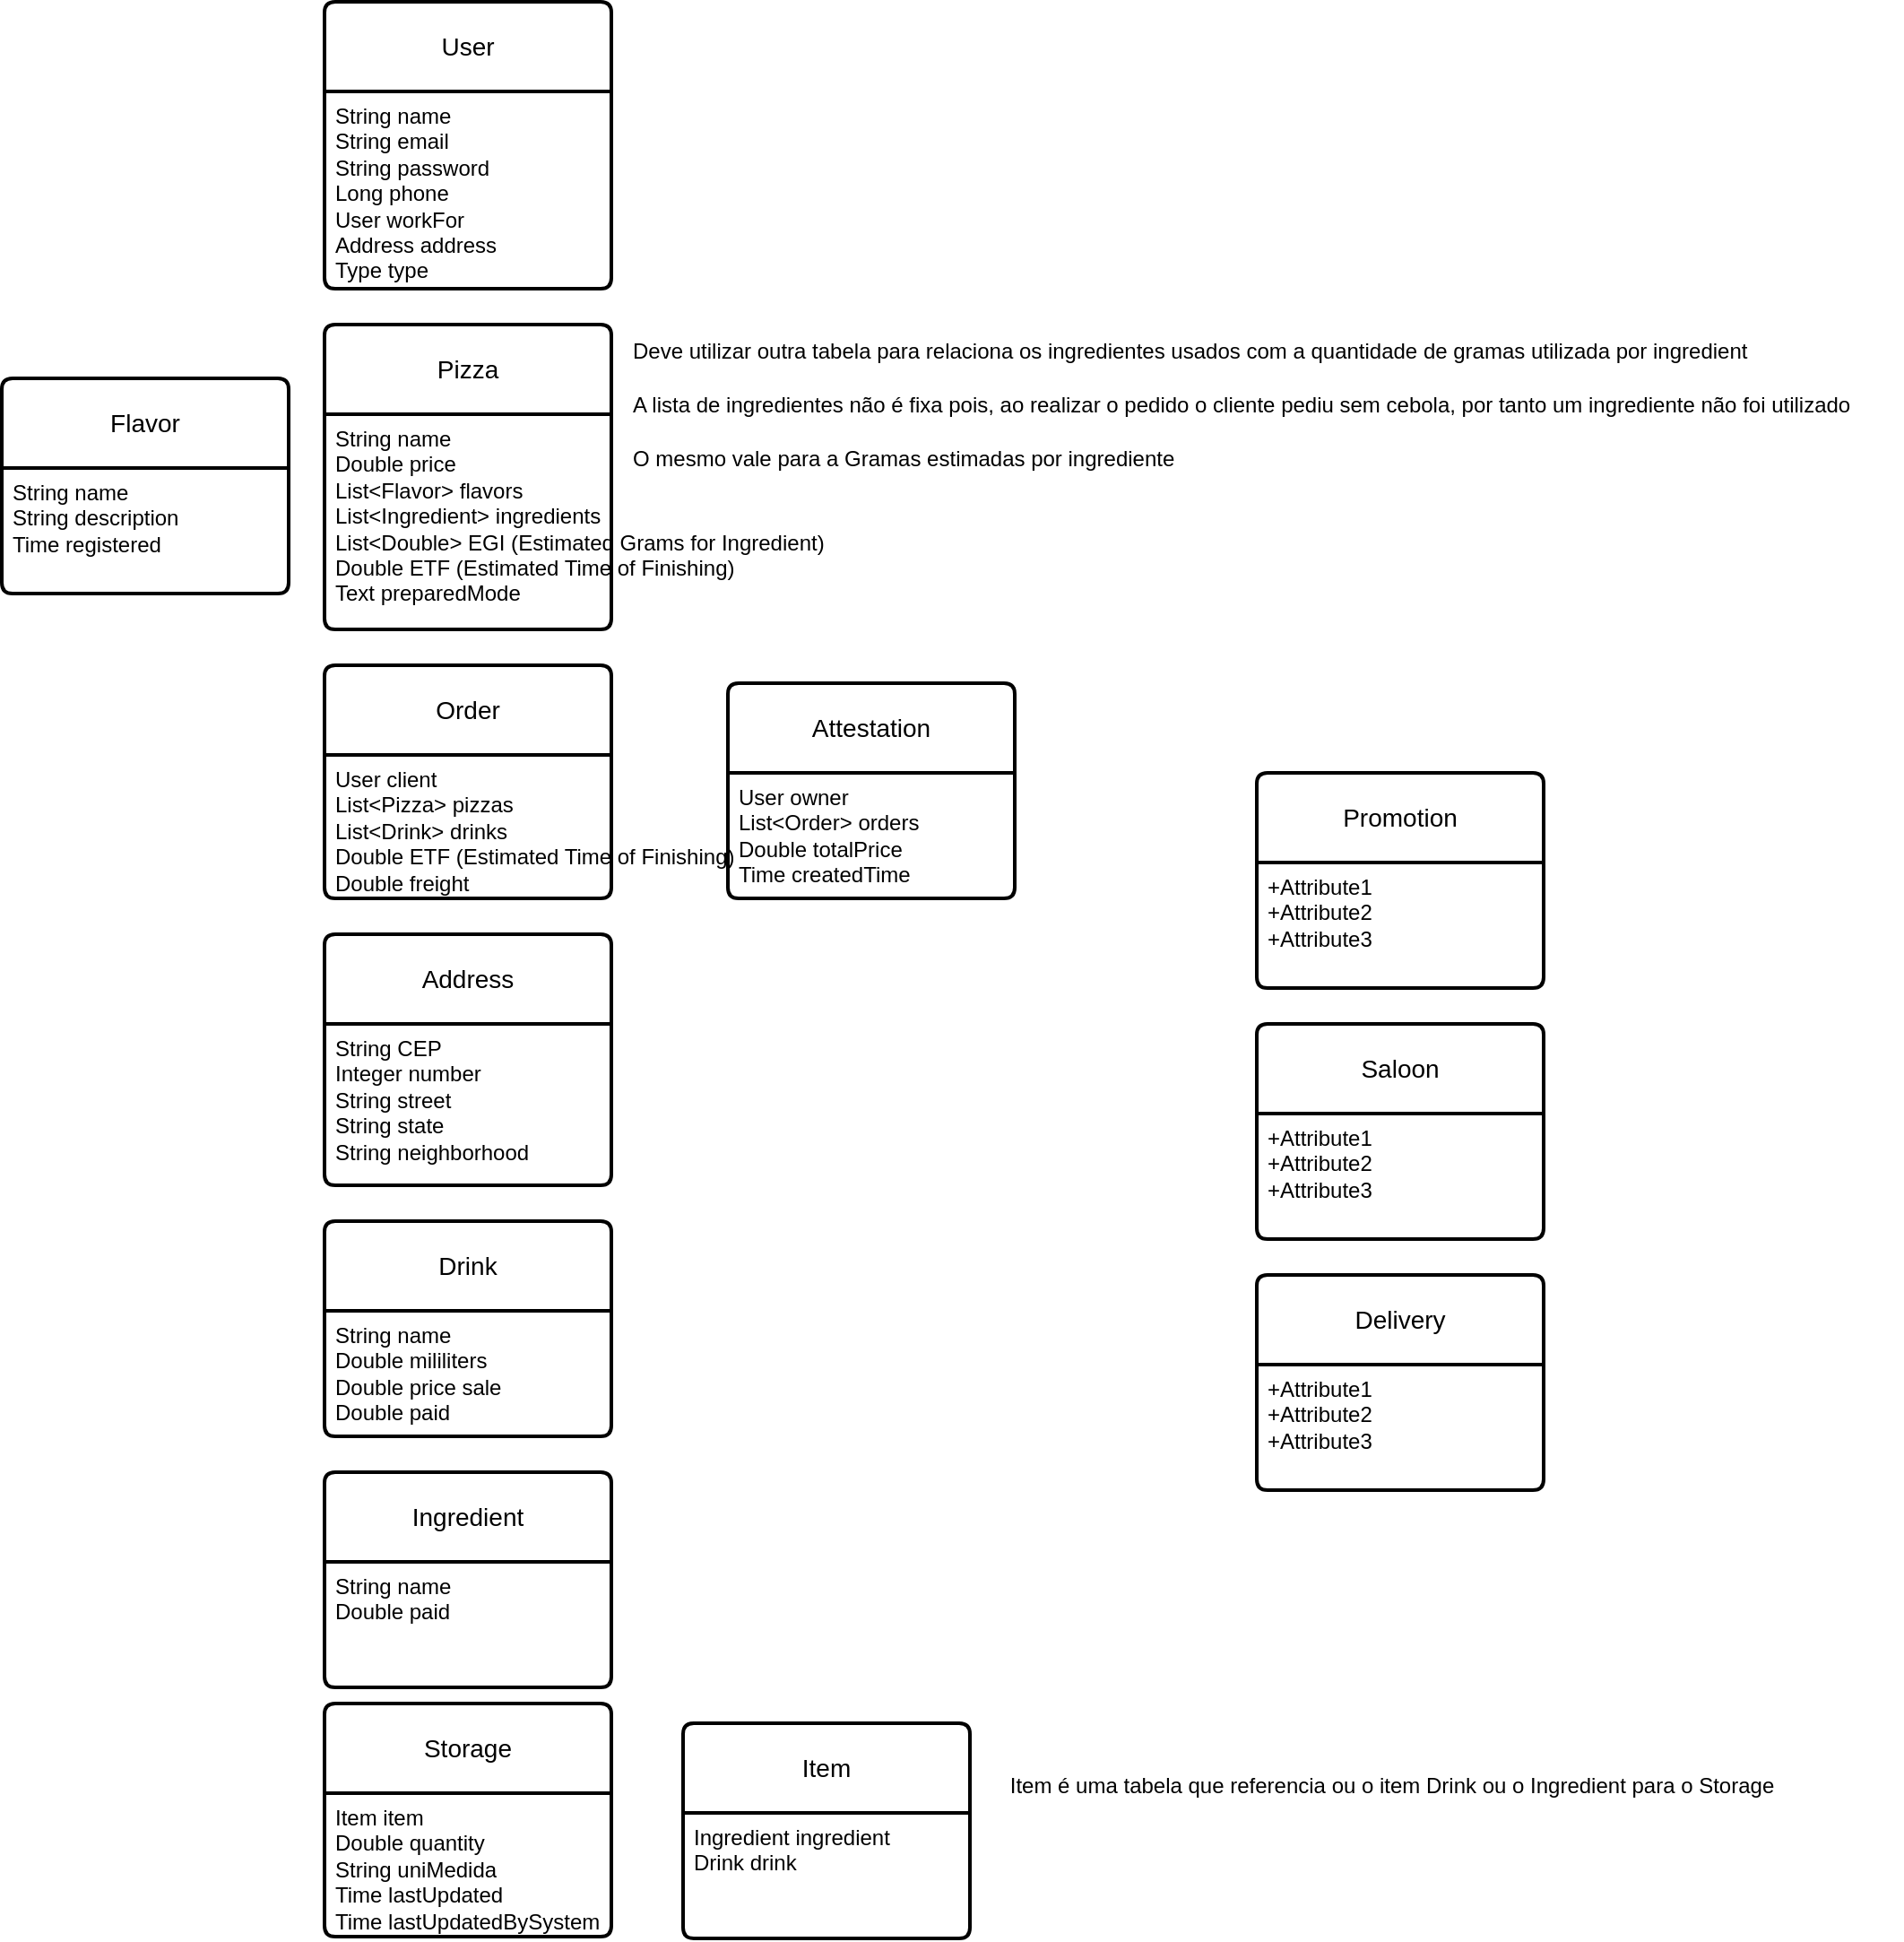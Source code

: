 <mxfile version="24.7.7" pages="2">
  <diagram name="Sketch_1-CD" id="2YBvvXClWsGukQMizWep">
    <mxGraphModel dx="1050" dy="605" grid="1" gridSize="10" guides="1" tooltips="1" connect="1" arrows="1" fold="1" page="1" pageScale="1" pageWidth="1200" pageHeight="1100" math="0" shadow="0">
      <root>
        <mxCell id="0" />
        <mxCell id="1" parent="0" />
        <mxCell id="kGxYXM4BxDVR542GWKJj-3" value="User" style="swimlane;childLayout=stackLayout;horizontal=1;startSize=50;horizontalStack=0;rounded=1;fontSize=14;fontStyle=0;strokeWidth=2;resizeParent=0;resizeLast=1;shadow=0;dashed=0;align=center;arcSize=4;whiteSpace=wrap;html=1;" parent="1" vertex="1">
          <mxGeometry x="245" y="11" width="160" height="160" as="geometry" />
        </mxCell>
        <mxCell id="kGxYXM4BxDVR542GWKJj-4" value="&lt;div&gt;String name&lt;/div&gt;&lt;div&gt;String email&lt;/div&gt;&lt;div&gt;String password&lt;/div&gt;&lt;div&gt;Long phone&lt;/div&gt;&lt;div&gt;User workFor&lt;/div&gt;&lt;div&gt;&lt;span style=&quot;background-color: initial;&quot;&gt;Address address&lt;/span&gt;&lt;/div&gt;&lt;div&gt;&lt;span style=&quot;background-color: initial;&quot;&gt;Type type&lt;/span&gt;&lt;br&gt;&lt;/div&gt;&lt;div&gt;&lt;br&gt;&lt;/div&gt;" style="align=left;strokeColor=none;fillColor=none;spacingLeft=4;fontSize=12;verticalAlign=top;resizable=0;rotatable=0;part=1;html=1;" parent="kGxYXM4BxDVR542GWKJj-3" vertex="1">
          <mxGeometry y="50" width="160" height="110" as="geometry" />
        </mxCell>
        <mxCell id="kGxYXM4BxDVR542GWKJj-6" value="Ord&lt;span style=&quot;background-color: initial;&quot;&gt;er&lt;/span&gt;" style="swimlane;childLayout=stackLayout;horizontal=1;startSize=50;horizontalStack=0;rounded=1;fontSize=14;fontStyle=0;strokeWidth=2;resizeParent=0;resizeLast=1;shadow=0;dashed=0;align=center;arcSize=4;whiteSpace=wrap;html=1;" parent="1" vertex="1">
          <mxGeometry x="245" y="381" width="160" height="130" as="geometry" />
        </mxCell>
        <mxCell id="kGxYXM4BxDVR542GWKJj-7" value="User client&lt;div&gt;List&amp;lt;Pizza&amp;gt; pizzas&lt;/div&gt;&lt;div&gt;List&amp;lt;Drink&amp;gt; drinks&lt;/div&gt;&lt;div&gt;Double ETF (Estimated Time of Finishing)&lt;br&gt;Double freight&lt;/div&gt;" style="align=left;strokeColor=none;fillColor=none;spacingLeft=4;fontSize=12;verticalAlign=top;resizable=0;rotatable=0;part=1;html=1;" parent="kGxYXM4BxDVR542GWKJj-6" vertex="1">
          <mxGeometry y="50" width="160" height="80" as="geometry" />
        </mxCell>
        <mxCell id="kGxYXM4BxDVR542GWKJj-8" value="Flavor" style="swimlane;childLayout=stackLayout;horizontal=1;startSize=50;horizontalStack=0;rounded=1;fontSize=14;fontStyle=0;strokeWidth=2;resizeParent=0;resizeLast=1;shadow=0;dashed=0;align=center;arcSize=4;whiteSpace=wrap;html=1;" parent="1" vertex="1">
          <mxGeometry x="65" y="221" width="160" height="120" as="geometry" />
        </mxCell>
        <mxCell id="kGxYXM4BxDVR542GWKJj-9" value="&lt;div&gt;String name&lt;/div&gt;&lt;div&gt;String description&lt;/div&gt;&lt;div&gt;Time registered&lt;br&gt;&lt;/div&gt;" style="align=left;strokeColor=none;fillColor=none;spacingLeft=4;fontSize=12;verticalAlign=top;resizable=0;rotatable=0;part=1;html=1;" parent="kGxYXM4BxDVR542GWKJj-8" vertex="1">
          <mxGeometry y="50" width="160" height="70" as="geometry" />
        </mxCell>
        <mxCell id="kGxYXM4BxDVR542GWKJj-10" value="Promotion" style="swimlane;childLayout=stackLayout;horizontal=1;startSize=50;horizontalStack=0;rounded=1;fontSize=14;fontStyle=0;strokeWidth=2;resizeParent=0;resizeLast=1;shadow=0;dashed=0;align=center;arcSize=4;whiteSpace=wrap;html=1;" parent="1" vertex="1">
          <mxGeometry x="765" y="441" width="160" height="120" as="geometry" />
        </mxCell>
        <mxCell id="kGxYXM4BxDVR542GWKJj-11" value="+Attribute1&#xa;+Attribute2&#xa;+Attribute3" style="align=left;strokeColor=none;fillColor=none;spacingLeft=4;fontSize=12;verticalAlign=top;resizable=0;rotatable=0;part=1;html=1;" parent="kGxYXM4BxDVR542GWKJj-10" vertex="1">
          <mxGeometry y="50" width="160" height="70" as="geometry" />
        </mxCell>
        <mxCell id="kGxYXM4BxDVR542GWKJj-14" value="Drink" style="swimlane;childLayout=stackLayout;horizontal=1;startSize=50;horizontalStack=0;rounded=1;fontSize=14;fontStyle=0;strokeWidth=2;resizeParent=0;resizeLast=1;shadow=0;dashed=0;align=center;arcSize=4;whiteSpace=wrap;html=1;" parent="1" vertex="1">
          <mxGeometry x="245" y="691" width="160" height="120" as="geometry" />
        </mxCell>
        <mxCell id="kGxYXM4BxDVR542GWKJj-15" value="String name&lt;div&gt;Double mililiters&lt;br&gt;&lt;div&gt;Double price sale&lt;br&gt;Double paid&lt;/div&gt;&lt;/div&gt;" style="align=left;strokeColor=none;fillColor=none;spacingLeft=4;fontSize=12;verticalAlign=top;resizable=0;rotatable=0;part=1;html=1;" parent="kGxYXM4BxDVR542GWKJj-14" vertex="1">
          <mxGeometry y="50" width="160" height="70" as="geometry" />
        </mxCell>
        <mxCell id="kGxYXM4BxDVR542GWKJj-16" value="Address" style="swimlane;childLayout=stackLayout;horizontal=1;startSize=50;horizontalStack=0;rounded=1;fontSize=14;fontStyle=0;strokeWidth=2;resizeParent=0;resizeLast=1;shadow=0;dashed=0;align=center;arcSize=4;whiteSpace=wrap;html=1;" parent="1" vertex="1">
          <mxGeometry x="245" y="531" width="160" height="140" as="geometry" />
        </mxCell>
        <mxCell id="kGxYXM4BxDVR542GWKJj-17" value="String CEP&lt;div&gt;Integer number&lt;/div&gt;&lt;div&gt;String street&lt;/div&gt;&lt;div&gt;String state&lt;/div&gt;&lt;div&gt;String neighborhood&lt;/div&gt;&lt;div&gt;&lt;br&gt;&lt;/div&gt;" style="align=left;strokeColor=none;fillColor=none;spacingLeft=4;fontSize=12;verticalAlign=top;resizable=0;rotatable=0;part=1;html=1;" parent="kGxYXM4BxDVR542GWKJj-16" vertex="1">
          <mxGeometry y="50" width="160" height="90" as="geometry" />
        </mxCell>
        <mxCell id="kGxYXM4BxDVR542GWKJj-18" value="Storage" style="swimlane;childLayout=stackLayout;horizontal=1;startSize=50;horizontalStack=0;rounded=1;fontSize=14;fontStyle=0;strokeWidth=2;resizeParent=0;resizeLast=1;shadow=0;dashed=0;align=center;arcSize=4;whiteSpace=wrap;html=1;" parent="1" vertex="1">
          <mxGeometry x="245" y="960" width="160" height="130" as="geometry" />
        </mxCell>
        <mxCell id="kGxYXM4BxDVR542GWKJj-19" value="&lt;div&gt;Item item&lt;/div&gt;&lt;div&gt;Double quantity&lt;/div&gt;&lt;div&gt;String uniMedida&lt;br&gt;&lt;/div&gt;&lt;div&gt;Time lastUpdated&lt;/div&gt;&lt;div&gt;Time lastUpdatedBySystem&lt;br&gt;&lt;/div&gt;" style="align=left;strokeColor=none;fillColor=none;spacingLeft=4;fontSize=12;verticalAlign=top;resizable=0;rotatable=0;part=1;html=1;" parent="kGxYXM4BxDVR542GWKJj-18" vertex="1">
          <mxGeometry y="50" width="160" height="80" as="geometry" />
        </mxCell>
        <mxCell id="kGxYXM4BxDVR542GWKJj-20" value="Ingredient" style="swimlane;childLayout=stackLayout;horizontal=1;startSize=50;horizontalStack=0;rounded=1;fontSize=14;fontStyle=0;strokeWidth=2;resizeParent=0;resizeLast=1;shadow=0;dashed=0;align=center;arcSize=4;whiteSpace=wrap;html=1;" parent="1" vertex="1">
          <mxGeometry x="245" y="831" width="160" height="120" as="geometry" />
        </mxCell>
        <mxCell id="kGxYXM4BxDVR542GWKJj-21" value="String name&lt;div&gt;Double paid&lt;br&gt;&lt;/div&gt;" style="align=left;strokeColor=none;fillColor=none;spacingLeft=4;fontSize=12;verticalAlign=top;resizable=0;rotatable=0;part=1;html=1;" parent="kGxYXM4BxDVR542GWKJj-20" vertex="1">
          <mxGeometry y="50" width="160" height="70" as="geometry" />
        </mxCell>
        <mxCell id="kGxYXM4BxDVR542GWKJj-22" value="Saloon" style="swimlane;childLayout=stackLayout;horizontal=1;startSize=50;horizontalStack=0;rounded=1;fontSize=14;fontStyle=0;strokeWidth=2;resizeParent=0;resizeLast=1;shadow=0;dashed=0;align=center;arcSize=4;whiteSpace=wrap;html=1;" parent="1" vertex="1">
          <mxGeometry x="765" y="581" width="160" height="120" as="geometry" />
        </mxCell>
        <mxCell id="kGxYXM4BxDVR542GWKJj-23" value="+Attribute1&#xa;+Attribute2&#xa;+Attribute3" style="align=left;strokeColor=none;fillColor=none;spacingLeft=4;fontSize=12;verticalAlign=top;resizable=0;rotatable=0;part=1;html=1;" parent="kGxYXM4BxDVR542GWKJj-22" vertex="1">
          <mxGeometry y="50" width="160" height="70" as="geometry" />
        </mxCell>
        <mxCell id="kGxYXM4BxDVR542GWKJj-24" value="Delivery" style="swimlane;childLayout=stackLayout;horizontal=1;startSize=50;horizontalStack=0;rounded=1;fontSize=14;fontStyle=0;strokeWidth=2;resizeParent=0;resizeLast=1;shadow=0;dashed=0;align=center;arcSize=4;whiteSpace=wrap;html=1;" parent="1" vertex="1">
          <mxGeometry x="765" y="721" width="160" height="120" as="geometry" />
        </mxCell>
        <mxCell id="kGxYXM4BxDVR542GWKJj-25" value="+Attribute1&#xa;+Attribute2&#xa;+Attribute3" style="align=left;strokeColor=none;fillColor=none;spacingLeft=4;fontSize=12;verticalAlign=top;resizable=0;rotatable=0;part=1;html=1;" parent="kGxYXM4BxDVR542GWKJj-24" vertex="1">
          <mxGeometry y="50" width="160" height="70" as="geometry" />
        </mxCell>
        <mxCell id="kGxYXM4BxDVR542GWKJj-51" value="" style="group" parent="1" vertex="1" connectable="0">
          <mxGeometry x="242" y="270" width="880" height="250" as="geometry" />
        </mxCell>
        <mxCell id="kGxYXM4BxDVR542GWKJj-1" value="Pizza" style="swimlane;childLayout=stackLayout;horizontal=1;startSize=50;horizontalStack=0;rounded=1;fontSize=14;fontStyle=0;strokeWidth=2;resizeParent=0;resizeLast=1;shadow=0;dashed=0;align=center;arcSize=4;whiteSpace=wrap;html=1;" parent="kGxYXM4BxDVR542GWKJj-51" vertex="1">
          <mxGeometry x="3" y="-79" width="160" height="170" as="geometry" />
        </mxCell>
        <mxCell id="kGxYXM4BxDVR542GWKJj-2" value="&lt;div&gt;String name&lt;/div&gt;&lt;div&gt;Double price&lt;/div&gt;&lt;div&gt;List&amp;lt;Flavor&amp;gt; flavors&lt;br&gt;&lt;/div&gt;List&amp;lt;Ingredient&amp;gt; ingredients&lt;div&gt;List&amp;lt;Double&amp;gt; EGI (&lt;span style=&quot;background-color: initial;&quot;&gt;Estimated&lt;/span&gt;&lt;span style=&quot;background-color: initial;&quot;&gt;&amp;nbsp;&lt;/span&gt;&lt;span style=&quot;background-color: initial;&quot;&gt;G&lt;/span&gt;&lt;span style=&quot;background-color: initial;&quot;&gt;rams for Ingredient&lt;/span&gt;&lt;span style=&quot;background-color: initial;&quot;&gt;)&lt;/span&gt;&lt;/div&gt;&lt;div&gt;Double&amp;nbsp;ETF (Estimated Time of Finishing)&lt;br&gt;&lt;/div&gt;&lt;div&gt;Text preparedMode&lt;/div&gt;" style="align=left;strokeColor=none;fillColor=none;spacingLeft=4;fontSize=12;verticalAlign=top;resizable=0;rotatable=0;part=1;html=1;" parent="kGxYXM4BxDVR542GWKJj-1" vertex="1">
          <mxGeometry y="50" width="160" height="120" as="geometry" />
        </mxCell>
        <mxCell id="kGxYXM4BxDVR542GWKJj-37" value="Deve utilizar outra tabela para relaciona os ingredientes usados com a quantidade de gramas utilizada por ingredient" style="text;html=1;align=left;verticalAlign=middle;resizable=0;points=[];autosize=1;strokeColor=none;fillColor=none;fontFamily=Helvetica;fontSize=12;fontColor=default;" parent="kGxYXM4BxDVR542GWKJj-51" vertex="1">
          <mxGeometry x="173" y="-79" width="650" height="30" as="geometry" />
        </mxCell>
        <mxCell id="kGxYXM4BxDVR542GWKJj-38" value="A lista de ingredientes não é fixa pois, ao realizar o pedido o cliente pediu sem cebola, por tanto um ingrediente não foi utilizado&lt;span style=&quot;background-color: initial;&quot;&gt;&amp;nbsp;&lt;/span&gt;" style="text;html=1;align=left;verticalAlign=middle;resizable=0;points=[];autosize=1;strokeColor=none;fillColor=none;fontFamily=Helvetica;fontSize=12;fontColor=default;" parent="kGxYXM4BxDVR542GWKJj-51" vertex="1">
          <mxGeometry x="173" y="-49" width="710" height="30" as="geometry" />
        </mxCell>
        <mxCell id="kGxYXM4BxDVR542GWKJj-39" value="O mesmo vale para a Gramas estimadas por ingrediente" style="text;html=1;align=left;verticalAlign=middle;resizable=0;points=[];autosize=1;strokeColor=none;fillColor=none;fontFamily=Helvetica;fontSize=12;fontColor=default;" parent="kGxYXM4BxDVR542GWKJj-51" vertex="1">
          <mxGeometry x="173" y="-19" width="330" height="30" as="geometry" />
        </mxCell>
        <mxCell id="kGxYXM4BxDVR542GWKJj-12" value="Attestation" style="swimlane;childLayout=stackLayout;horizontal=1;startSize=50;horizontalStack=0;rounded=1;fontSize=14;fontStyle=0;strokeWidth=2;resizeParent=0;resizeLast=1;shadow=0;dashed=0;align=center;arcSize=4;whiteSpace=wrap;html=1;" parent="kGxYXM4BxDVR542GWKJj-51" vertex="1">
          <mxGeometry x="228" y="121" width="160" height="120" as="geometry" />
        </mxCell>
        <mxCell id="kGxYXM4BxDVR542GWKJj-13" value="&lt;div&gt;User owner&lt;br&gt;&lt;/div&gt;&lt;div&gt;List&amp;lt;Order&amp;gt; orders&lt;/div&gt;&lt;div&gt;Double totalPrice&lt;br&gt;&lt;/div&gt;&lt;div&gt;Time createdTime&lt;/div&gt;&lt;div&gt;&lt;br&gt;&lt;/div&gt;" style="align=left;strokeColor=none;fillColor=none;spacingLeft=4;fontSize=12;verticalAlign=top;resizable=0;rotatable=0;part=1;html=1;" parent="kGxYXM4BxDVR542GWKJj-12" vertex="1">
          <mxGeometry y="50" width="160" height="70" as="geometry" />
        </mxCell>
        <mxCell id="4Kv2eNEUe0WcAuL5Imid-1" value="Item" style="swimlane;childLayout=stackLayout;horizontal=1;startSize=50;horizontalStack=0;rounded=1;fontSize=14;fontStyle=0;strokeWidth=2;resizeParent=0;resizeLast=1;shadow=0;dashed=0;align=center;arcSize=4;whiteSpace=wrap;html=1;" parent="1" vertex="1">
          <mxGeometry x="445" y="971" width="160" height="120" as="geometry" />
        </mxCell>
        <mxCell id="4Kv2eNEUe0WcAuL5Imid-2" value="&lt;div&gt;Ingredient ingredient&lt;/div&gt;&lt;div&gt;Drink drink&lt;br&gt;&lt;/div&gt;" style="align=left;strokeColor=none;fillColor=none;spacingLeft=4;fontSize=12;verticalAlign=top;resizable=0;rotatable=0;part=1;html=1;" parent="4Kv2eNEUe0WcAuL5Imid-1" vertex="1">
          <mxGeometry y="50" width="160" height="70" as="geometry" />
        </mxCell>
        <mxCell id="4Kv2eNEUe0WcAuL5Imid-3" value="Item é uma tabela que referencia ou o item Drink ou o Ingredient para o Storage" style="text;html=1;align=center;verticalAlign=middle;resizable=0;points=[];autosize=1;strokeColor=none;fillColor=none;" parent="1" vertex="1">
          <mxGeometry x="625" y="991" width="430" height="30" as="geometry" />
        </mxCell>
      </root>
    </mxGraphModel>
  </diagram>
  <diagram id="BiNUtD6atP9isfA5YDoz" name="Sketch_1-DER">
    <mxGraphModel dx="1050" dy="605" grid="1" gridSize="10" guides="1" tooltips="1" connect="1" arrows="1" fold="1" page="1" pageScale="1" pageWidth="2000" pageHeight="1300" math="0" shadow="0">
      <root>
        <mxCell id="0" />
        <mxCell id="1" parent="0" />
        <mxCell id="o4WI6BFDpiJ8LF5q-V8S-26" value="...&lt;span style=&quot;background-color: initial;&quot;&gt;n&lt;/span&gt;" style="text;html=1;align=center;verticalAlign=middle;resizable=0;points=[];autosize=1;strokeColor=none;fillColor=none;" parent="1" vertex="1">
          <mxGeometry x="1170" y="619.5" width="40" height="30" as="geometry" />
        </mxCell>
        <mxCell id="o4WI6BFDpiJ8LF5q-V8S-29" value="...&lt;span style=&quot;background-color: initial;&quot;&gt;n&lt;/span&gt;" style="text;html=1;align=center;verticalAlign=middle;resizable=0;points=[];autosize=1;strokeColor=none;fillColor=none;" parent="1" vertex="1">
          <mxGeometry x="330" y="618.5" width="40" height="30" as="geometry" />
        </mxCell>
        <mxCell id="o4WI6BFDpiJ8LF5q-V8S-25" value="...&lt;span style=&quot;background-color: initial;&quot;&gt;n&lt;/span&gt;" style="text;html=1;align=center;verticalAlign=middle;resizable=0;points=[];autosize=1;strokeColor=none;fillColor=none;" parent="1" vertex="1">
          <mxGeometry x="833" y="620" width="40" height="30" as="geometry" />
        </mxCell>
        <mxCell id="u6_MQwm3fSuGlrRhQsdz-5" style="edgeStyle=orthogonalEdgeStyle;rounded=0;orthogonalLoop=1;jettySize=auto;html=1;entryX=0.5;entryY=1;entryDx=0;entryDy=0;endArrow=none;endFill=0;" parent="1" source="V39YBekS_R_CziJfNA-X-1" target="u6_MQwm3fSuGlrRhQsdz-4" edge="1">
          <mxGeometry relative="1" as="geometry" />
        </mxCell>
        <mxCell id="V39YBekS_R_CziJfNA-X-1" value="User" style="swimlane;childLayout=stackLayout;horizontal=1;startSize=30;horizontalStack=0;rounded=1;fontSize=14;fontStyle=0;strokeWidth=2;resizeParent=0;resizeLast=1;shadow=0;dashed=0;align=center;arcSize=4;whiteSpace=wrap;html=1;" parent="1" vertex="1">
          <mxGeometry x="1249" y="289" width="210" height="160" as="geometry" />
        </mxCell>
        <mxCell id="V39YBekS_R_CziJfNA-X-2" value="&lt;div&gt;id: INT NOT NULL [PK]&lt;/div&gt;&lt;div&gt;&lt;span style=&quot;background-color: initial;&quot;&gt;type: VARCHAR(11) NOT NULL [CK]&lt;/span&gt;&lt;/div&gt;&lt;div&gt;&lt;span style=&quot;background-color: initial;&quot;&gt;name:&amp;nbsp;&lt;/span&gt;VARCHAR(50) NOT NULL&amp;nbsp;&lt;/div&gt;&lt;div&gt;email:&amp;nbsp;&lt;span style=&quot;background-color: initial;&quot;&gt;VARCHAR(50)&lt;/span&gt;&lt;/div&gt;&lt;div&gt;password:&amp;nbsp;&lt;span style=&quot;background-color: initial;&quot;&gt;VARCHAR(20)&lt;/span&gt;&lt;/div&gt;&lt;div&gt;phone: CHAR(14)&lt;/div&gt;&lt;div&gt;&lt;span style=&quot;background-color: initial;&quot;&gt;address: INT NOT NULL [FK]&lt;/span&gt;&lt;/div&gt;&lt;div&gt;fk_interprise: INT [FK]&amp;nbsp; &lt;br&gt;&lt;/div&gt;&lt;div&gt;&lt;br&gt;&lt;/div&gt;&lt;div&gt;&lt;span style=&quot;background-color: initial;&quot;&gt;&lt;br&gt;&lt;/span&gt;&lt;/div&gt;&lt;div&gt;&lt;br&gt;&lt;/div&gt;&lt;div&gt;&lt;br&gt;&lt;/div&gt;" style="align=left;strokeColor=none;fillColor=none;spacingLeft=4;fontSize=12;verticalAlign=top;resizable=0;rotatable=0;part=1;html=1;" parent="V39YBekS_R_CziJfNA-X-1" vertex="1">
          <mxGeometry y="30" width="210" height="130" as="geometry" />
        </mxCell>
        <mxCell id="V39YBekS_R_CziJfNA-X-7" style="edgeStyle=orthogonalEdgeStyle;rounded=0;orthogonalLoop=1;jettySize=auto;html=1;entryX=1;entryY=0.25;entryDx=0;entryDy=0;endArrow=none;endFill=0;endSize=12;exitX=0.999;exitY=0.596;exitDx=0;exitDy=0;exitPerimeter=0;" parent="V39YBekS_R_CziJfNA-X-1" source="V39YBekS_R_CziJfNA-X-2" target="V39YBekS_R_CziJfNA-X-2" edge="1">
          <mxGeometry relative="1" as="geometry">
            <mxPoint x="221" y="120" as="sourcePoint" />
            <Array as="points">
              <mxPoint x="236" y="119" />
              <mxPoint x="236" y="63" />
              <mxPoint x="210" y="63" />
            </Array>
          </mxGeometry>
        </mxCell>
        <mxCell id="V39YBekS_R_CziJfNA-X-3" value="Flavor" style="swimlane;childLayout=stackLayout;horizontal=1;startSize=30;horizontalStack=0;rounded=1;fontSize=14;fontStyle=0;strokeWidth=2;resizeParent=0;resizeLast=1;shadow=0;dashed=0;align=center;arcSize=4;whiteSpace=wrap;html=1;" parent="1" vertex="1">
          <mxGeometry x="146" y="569" width="190" height="120" as="geometry" />
        </mxCell>
        <mxCell id="V39YBekS_R_CziJfNA-X-4" value="&lt;div&gt;fk_Pizza_FA: INT NOT NULL [FK]&lt;br&gt;&lt;/div&gt;&lt;div&gt;name: VARCHAR(42)&lt;/div&gt;&lt;div&gt;&lt;span style=&quot;background-color: initial;&quot;&gt;description: TEXT&lt;/span&gt;&amp;nbsp;&lt;/div&gt;&lt;div&gt;registered: TIMESTAMP&amp;nbsp;&lt;/div&gt;" style="align=left;strokeColor=none;fillColor=none;spacingLeft=4;fontSize=12;verticalAlign=top;resizable=0;rotatable=0;part=1;html=1;" parent="V39YBekS_R_CziJfNA-X-3" vertex="1">
          <mxGeometry y="30" width="190" height="90" as="geometry" />
        </mxCell>
        <mxCell id="V39YBekS_R_CziJfNA-X-5" value="Pizza" style="swimlane;childLayout=stackLayout;horizontal=1;startSize=30;horizontalStack=0;rounded=1;fontSize=14;fontStyle=0;strokeWidth=2;resizeParent=0;resizeLast=1;shadow=0;dashed=0;align=center;arcSize=4;whiteSpace=wrap;html=1;" parent="1" vertex="1">
          <mxGeometry x="680" y="569" width="160" height="120" as="geometry" />
        </mxCell>
        <mxCell id="V39YBekS_R_CziJfNA-X-6" value="&lt;div&gt;String name&lt;/div&gt;&lt;div&gt;Double price&lt;span style=&quot;background-color: initial;&quot;&gt;&amp;nbsp;&lt;/span&gt;&lt;/div&gt;&lt;div&gt;Double&amp;nbsp;ETF&lt;/div&gt;&lt;div&gt;Text preparedMode&lt;/div&gt;" style="align=left;strokeColor=none;fillColor=none;spacingLeft=4;fontSize=12;verticalAlign=top;resizable=0;rotatable=0;part=1;html=1;" parent="V39YBekS_R_CziJfNA-X-5" vertex="1">
          <mxGeometry y="30" width="160" height="90" as="geometry" />
        </mxCell>
        <mxCell id="o4WI6BFDpiJ8LF5q-V8S-11" style="edgeStyle=orthogonalEdgeStyle;rounded=0;orthogonalLoop=1;jettySize=auto;html=1;endArrow=none;endFill=0;entryX=0.25;entryY=1;entryDx=0;entryDy=0;" parent="1" source="wnefRXPpOFTvcnDB7P9g-1" target="V39YBekS_R_CziJfNA-X-2" edge="1">
          <mxGeometry relative="1" as="geometry">
            <Array as="points">
              <mxPoint x="1301" y="500" />
              <mxPoint x="1302" y="500" />
            </Array>
            <mxPoint x="1310" y="470" as="targetPoint" />
          </mxGeometry>
        </mxCell>
        <mxCell id="wnefRXPpOFTvcnDB7P9g-1" value="Ord&lt;span style=&quot;background-color: initial;&quot;&gt;er&lt;/span&gt;" style="swimlane;childLayout=stackLayout;horizontal=1;startSize=30;horizontalStack=0;rounded=1;fontSize=14;fontStyle=0;strokeWidth=2;resizeParent=0;resizeLast=1;shadow=0;dashed=0;align=center;arcSize=4;whiteSpace=wrap;html=1;" parent="1" vertex="1">
          <mxGeometry x="1206" y="564.5" width="190" height="130" as="geometry" />
        </mxCell>
        <mxCell id="wnefRXPpOFTvcnDB7P9g-2" value="&lt;div&gt;id: INT NOT NULL [PK]&lt;/div&gt;fk_client: INT NOT NULL [FK],&lt;br&gt;&lt;div&gt;&lt;span style=&quot;background-color: initial;&quot;&gt;responsible:&amp;nbsp;&lt;/span&gt;INT NOT NULL [FK]&lt;/div&gt;&lt;div&gt;&lt;span style=&quot;background-color: initial;&quot;&gt;freight:&amp;nbsp;&lt;/span&gt;DOUBLE &lt;br&gt;&lt;/div&gt;&lt;div&gt;Double ETF&lt;br&gt;&lt;/div&gt;" style="align=left;strokeColor=none;fillColor=none;spacingLeft=4;fontSize=12;verticalAlign=top;resizable=0;rotatable=0;part=1;html=1;" parent="wnefRXPpOFTvcnDB7P9g-1" vertex="1">
          <mxGeometry y="30" width="190" height="100" as="geometry" />
        </mxCell>
        <mxCell id="wnefRXPpOFTvcnDB7P9g-3" value="Address" style="swimlane;childLayout=stackLayout;horizontal=1;startSize=30;horizontalStack=0;rounded=1;fontSize=14;fontStyle=0;strokeWidth=2;resizeParent=0;resizeLast=1;shadow=0;dashed=0;align=center;arcSize=4;whiteSpace=wrap;html=1;" parent="1" vertex="1">
          <mxGeometry x="896" y="300" width="240" height="140" as="geometry" />
        </mxCell>
        <mxCell id="wnefRXPpOFTvcnDB7P9g-4" value="&lt;div&gt;id: INT NOT NULL [PK]&lt;/div&gt;CEP: BIGDECIMAL NOT NULL&lt;div&gt;number: INTEGER NOT NULL&lt;/div&gt;&lt;div&gt;state: VARCHAR(30) NOT NULL&lt;br&gt;&lt;/div&gt;&lt;div&gt;neighborhood: VARCHAR(40)&lt;/div&gt;&lt;div&gt;street: VARCHAR(50)&lt;/div&gt;&lt;div&gt;&lt;span style=&quot;background-color: initial;&quot;&gt;city:&amp;nbsp;&lt;/span&gt;VARCHAR(40)&amp;nbsp;&lt;/div&gt;" style="align=left;strokeColor=none;fillColor=none;spacingLeft=4;fontSize=12;verticalAlign=top;resizable=0;rotatable=0;part=1;html=1;" parent="wnefRXPpOFTvcnDB7P9g-3" vertex="1">
          <mxGeometry y="30" width="240" height="110" as="geometry" />
        </mxCell>
        <mxCell id="pZnL-4x6eMGT_gqEuYZQ-1" style="edgeStyle=orthogonalEdgeStyle;rounded=0;orthogonalLoop=1;jettySize=auto;html=1;exitX=-0.002;exitY=0.301;exitDx=0;exitDy=0;endArrow=none;endFill=0;endSize=12;entryX=0.75;entryY=1;entryDx=0;entryDy=0;exitPerimeter=0;" parent="1" source="wnefRXPpOFTvcnDB7P9g-6" target="V39YBekS_R_CziJfNA-X-2" edge="1">
          <mxGeometry relative="1" as="geometry" />
        </mxCell>
        <mxCell id="wnefRXPpOFTvcnDB7P9g-5" value="Attestation" style="swimlane;childLayout=stackLayout;horizontal=1;startSize=30;horizontalStack=0;rounded=1;fontSize=14;fontStyle=0;strokeWidth=2;resizeParent=0;resizeLast=1;shadow=0;dashed=0;align=center;arcSize=4;whiteSpace=wrap;html=1;" parent="1" vertex="1">
          <mxGeometry x="1666" y="444.5" width="187" height="120" as="geometry" />
        </mxCell>
        <mxCell id="wnefRXPpOFTvcnDB7P9g-6" value="&lt;div&gt;id: INT NOT NULL [PK]&lt;/div&gt;&lt;div&gt;&lt;div&gt;&lt;span style=&quot;background-color: initial;&quot;&gt;fk_ owner: INT NOT NULL [FK]&lt;/span&gt;&lt;/div&gt;&lt;/div&gt;&lt;div&gt;&lt;span style=&quot;background-color: initial;&quot;&gt;totalPrice:&amp;nbsp;&lt;/span&gt;DOUBLE NOT NULL&lt;br&gt;&lt;/div&gt;&lt;div&gt;createdTime: TIMESTAMP&lt;/div&gt;&lt;div&gt;&lt;br&gt;&lt;/div&gt;" style="align=left;strokeColor=none;fillColor=none;spacingLeft=4;fontSize=12;verticalAlign=top;resizable=0;rotatable=0;part=1;html=1;" parent="wnefRXPpOFTvcnDB7P9g-5" vertex="1">
          <mxGeometry y="30" width="187" height="90" as="geometry" />
        </mxCell>
        <mxCell id="wnefRXPpOFTvcnDB7P9g-8" style="edgeStyle=orthogonalEdgeStyle;rounded=0;orthogonalLoop=1;jettySize=auto;html=1;endArrow=none;endFill=0;endSize=12;" parent="1" source="V39YBekS_R_CziJfNA-X-2" target="wnefRXPpOFTvcnDB7P9g-4" edge="1">
          <mxGeometry relative="1" as="geometry" />
        </mxCell>
        <mxCell id="o4WI6BFDpiJ8LF5q-V8S-40" style="edgeStyle=orthogonalEdgeStyle;rounded=0;orthogonalLoop=1;jettySize=auto;html=1;exitX=0.5;exitY=1;exitDx=0;exitDy=0;endArrow=none;endFill=0;" parent="1" source="R6_RvW5pl8Nt88bpDPuc-1" target="o4WI6BFDpiJ8LF5q-V8S-37" edge="1">
          <mxGeometry relative="1" as="geometry" />
        </mxCell>
        <mxCell id="R6_RvW5pl8Nt88bpDPuc-1" value="Drink" style="swimlane;childLayout=stackLayout;horizontal=1;startSize=30;horizontalStack=0;rounded=1;fontSize=14;fontStyle=0;strokeWidth=2;resizeParent=0;resizeLast=1;shadow=0;dashed=0;align=center;arcSize=4;whiteSpace=wrap;html=1;" parent="1" vertex="1">
          <mxGeometry x="1526" y="890" width="180" height="140" as="geometry" />
        </mxCell>
        <mxCell id="R6_RvW5pl8Nt88bpDPuc-2" value="&lt;div&gt;id: INT NOT NULL [PK]&lt;/div&gt;name: VARCHAR(20)&amp;nbsp;&lt;div&gt;description: TEXT&lt;br&gt;&lt;div&gt;mililiters: DOUBLE NOT NULL&lt;br&gt;&lt;div&gt;price: DOUBLE NOT NULL&lt;br&gt;paid: DOUBLE NOT NULL&lt;/div&gt;&lt;/div&gt;&lt;/div&gt;" style="align=left;strokeColor=none;fillColor=none;spacingLeft=4;fontSize=12;verticalAlign=top;resizable=0;rotatable=0;part=1;html=1;" parent="R6_RvW5pl8Nt88bpDPuc-1" vertex="1">
          <mxGeometry y="30" width="180" height="110" as="geometry" />
        </mxCell>
        <mxCell id="R6_RvW5pl8Nt88bpDPuc-3" value="Storage" style="swimlane;childLayout=stackLayout;horizontal=1;startSize=30;horizontalStack=0;rounded=1;fontSize=14;fontStyle=0;strokeWidth=2;resizeParent=0;resizeLast=1;shadow=0;dashed=0;align=center;arcSize=4;whiteSpace=wrap;html=1;" parent="1" vertex="1">
          <mxGeometry x="1036" y="1000" width="204" height="130" as="geometry" />
        </mxCell>
        <mxCell id="R6_RvW5pl8Nt88bpDPuc-4" value="&lt;div&gt;id: INT NOT NULL [PK]&amp;nbsp;&lt;/div&gt;&lt;div&gt;name: VARCHAR(40)&amp;nbsp;&lt;/div&gt;&lt;div&gt;lastUpdated: TIMESTAMP&lt;/div&gt;&lt;div&gt;created TIMESTAMP&lt;br&gt;&lt;/div&gt;" style="align=left;strokeColor=none;fillColor=none;spacingLeft=4;fontSize=12;verticalAlign=top;resizable=0;rotatable=0;part=1;html=1;" parent="R6_RvW5pl8Nt88bpDPuc-3" vertex="1">
          <mxGeometry y="30" width="204" height="100" as="geometry" />
        </mxCell>
        <mxCell id="R6_RvW5pl8Nt88bpDPuc-5" value="Ingredient" style="swimlane;childLayout=stackLayout;horizontal=1;startSize=30;horizontalStack=0;rounded=1;fontSize=14;fontStyle=0;strokeWidth=2;resizeParent=0;resizeLast=1;shadow=0;dashed=0;align=center;arcSize=4;whiteSpace=wrap;html=1;" parent="1" vertex="1">
          <mxGeometry x="556" y="888.5" width="160" height="120" as="geometry" />
        </mxCell>
        <mxCell id="R6_RvW5pl8Nt88bpDPuc-6" value="&lt;div&gt;id: INT NOT NULL [PK]&lt;/div&gt;&lt;div&gt;name: VARCHAR(20)&lt;/div&gt;&lt;div&gt;paid: DOUBLE NOT NULL&amp;nbsp;&lt;br&gt;&lt;/div&gt;" style="align=left;strokeColor=none;fillColor=none;spacingLeft=4;fontSize=12;verticalAlign=top;resizable=0;rotatable=0;part=1;html=1;" parent="R6_RvW5pl8Nt88bpDPuc-5" vertex="1">
          <mxGeometry y="30" width="160" height="90" as="geometry" />
        </mxCell>
        <mxCell id="R6_RvW5pl8Nt88bpDPuc-10" style="edgeStyle=orthogonalEdgeStyle;rounded=0;orthogonalLoop=1;jettySize=auto;html=1;exitX=0.5;exitY=1;exitDx=0;exitDy=0;entryX=0;entryY=0.25;entryDx=0;entryDy=0;endArrow=none;endFill=0;endSize=12;" parent="1" source="58R60G7zcSe2RagGt4HL-5" target="R6_RvW5pl8Nt88bpDPuc-2" edge="1">
          <mxGeometry relative="1" as="geometry" />
        </mxCell>
        <mxCell id="o4WI6BFDpiJ8LF5q-V8S-10" value="...n" style="text;html=1;align=center;verticalAlign=middle;resizable=0;points=[];autosize=1;strokeColor=none;fillColor=none;" parent="1" vertex="1">
          <mxGeometry x="996" y="1050" width="40" height="30" as="geometry" />
        </mxCell>
        <mxCell id="o4WI6BFDpiJ8LF5q-V8S-12" value="...&lt;span style=&quot;background-color: initial;&quot;&gt;n&lt;/span&gt;" style="text;html=1;align=center;verticalAlign=middle;resizable=0;points=[];autosize=1;strokeColor=none;fillColor=none;" parent="1" vertex="1">
          <mxGeometry x="603" y="1000" width="40" height="30" as="geometry" />
        </mxCell>
        <mxCell id="o4WI6BFDpiJ8LF5q-V8S-17" value="...n" style="text;html=1;align=center;verticalAlign=middle;resizable=0;points=[];autosize=1;strokeColor=none;fillColor=none;" parent="1" vertex="1">
          <mxGeometry x="1579" y="1027" width="40" height="30" as="geometry" />
        </mxCell>
        <mxCell id="o4WI6BFDpiJ8LF5q-V8S-20" value="...n" style="text;html=1;align=center;verticalAlign=middle;resizable=0;points=[];autosize=1;strokeColor=none;fillColor=none;" parent="1" vertex="1">
          <mxGeometry x="1294" y="688.5" width="40" height="30" as="geometry" />
        </mxCell>
        <mxCell id="o4WI6BFDpiJ8LF5q-V8S-30" value="...&lt;span style=&quot;background-color: initial;&quot;&gt;n&lt;/span&gt;" style="text;html=1;align=center;verticalAlign=middle;resizable=0;points=[];autosize=1;strokeColor=none;fillColor=none;" parent="1" vertex="1">
          <mxGeometry x="646" y="621" width="40" height="30" as="geometry" />
        </mxCell>
        <mxCell id="o4WI6BFDpiJ8LF5q-V8S-36" style="edgeStyle=orthogonalEdgeStyle;rounded=0;orthogonalLoop=1;jettySize=auto;html=1;endArrow=none;endFill=0;entryX=0.5;entryY=1;entryDx=0;entryDy=0;" parent="1" source="o4WI6BFDpiJ8LF5q-V8S-32" target="R6_RvW5pl8Nt88bpDPuc-6" edge="1">
          <mxGeometry relative="1" as="geometry" />
        </mxCell>
        <mxCell id="o4WI6BFDpiJ8LF5q-V8S-32" value="S_Ingredient" style="swimlane;childLayout=stackLayout;horizontal=1;startSize=30;horizontalStack=0;rounded=1;fontSize=14;fontStyle=0;strokeWidth=2;resizeParent=0;resizeLast=1;shadow=0;dashed=0;align=center;arcSize=4;whiteSpace=wrap;html=1;" parent="1" vertex="1">
          <mxGeometry x="769.5" y="989" width="201" height="140" as="geometry" />
        </mxCell>
        <mxCell id="o4WI6BFDpiJ8LF5q-V8S-33" value="id: INT NOT NULL [PK]&lt;div&gt;fk_ingredient: INT&lt;span style=&quot;background-color: initial;&quot;&gt;&amp;nbsp;&lt;/span&gt;&lt;span style=&quot;background-color: initial;&quot;&gt;NOT NULL&lt;/span&gt;&lt;span style=&quot;background-color: initial;&quot;&gt;&amp;nbsp;[FK]&lt;/span&gt;&lt;/div&gt;&lt;div&gt;&lt;div&gt;&lt;div&gt;fk_storage: INT&amp;nbsp;&lt;span style=&quot;background-color: initial;&quot;&gt;NOT NULL&lt;/span&gt;&lt;span style=&quot;background-color: initial;&quot;&gt;&amp;nbsp;[FK]&amp;nbsp;&lt;/span&gt;&lt;/div&gt;&lt;/div&gt;&lt;/div&gt;&lt;div&gt;&lt;div&gt;lastUpdated: TIMESTAMP&lt;/div&gt;&lt;div&gt;created TIMESTAMP&lt;/div&gt;&lt;/div&gt;" style="align=left;strokeColor=none;fillColor=none;spacingLeft=4;fontSize=12;verticalAlign=top;resizable=0;rotatable=0;part=1;html=1;" parent="o4WI6BFDpiJ8LF5q-V8S-32" vertex="1">
          <mxGeometry y="30" width="201" height="110" as="geometry" />
        </mxCell>
        <mxCell id="o4WI6BFDpiJ8LF5q-V8S-35" style="edgeStyle=orthogonalEdgeStyle;rounded=0;orthogonalLoop=1;jettySize=auto;html=1;entryX=0.004;entryY=0.439;entryDx=0;entryDy=0;entryPerimeter=0;endArrow=none;endFill=0;" parent="1" source="o4WI6BFDpiJ8LF5q-V8S-33" target="R6_RvW5pl8Nt88bpDPuc-4" edge="1">
          <mxGeometry relative="1" as="geometry" />
        </mxCell>
        <mxCell id="o4WI6BFDpiJ8LF5q-V8S-39" style="edgeStyle=orthogonalEdgeStyle;rounded=0;orthogonalLoop=1;jettySize=auto;html=1;entryX=1;entryY=0.5;entryDx=0;entryDy=0;endArrow=none;endFill=0;" parent="1" source="o4WI6BFDpiJ8LF5q-V8S-37" target="R6_RvW5pl8Nt88bpDPuc-3" edge="1">
          <mxGeometry relative="1" as="geometry" />
        </mxCell>
        <mxCell id="o4WI6BFDpiJ8LF5q-V8S-37" value="S_Drink" style="swimlane;childLayout=stackLayout;horizontal=1;startSize=30;horizontalStack=0;rounded=1;fontSize=14;fontStyle=0;strokeWidth=2;resizeParent=0;resizeLast=1;shadow=0;dashed=0;align=center;arcSize=4;whiteSpace=wrap;html=1;" parent="1" vertex="1">
          <mxGeometry x="1296" y="995" width="201" height="140" as="geometry" />
        </mxCell>
        <mxCell id="o4WI6BFDpiJ8LF5q-V8S-38" value="id: INT NOT NULL [PK]&lt;div&gt;fk_drink: INT [FK]&amp;nbsp;&lt;div&gt;&lt;div&gt;fk_storage: INT [FK]&lt;/div&gt;&lt;/div&gt;&lt;/div&gt;&lt;div&gt;&lt;div&gt;lastUpdated: TIMESTAMP&lt;/div&gt;&lt;div&gt;created TIMESTAMP&lt;/div&gt;&lt;/div&gt;" style="align=left;strokeColor=none;fillColor=none;spacingLeft=4;fontSize=12;verticalAlign=top;resizable=0;rotatable=0;part=1;html=1;" parent="o4WI6BFDpiJ8LF5q-V8S-37" vertex="1">
          <mxGeometry y="30" width="201" height="110" as="geometry" />
        </mxCell>
        <mxCell id="o4WI6BFDpiJ8LF5q-V8S-43" value="...n" style="text;html=1;align=center;verticalAlign=middle;resizable=0;points=[];autosize=1;strokeColor=none;fillColor=none;" parent="1" vertex="1">
          <mxGeometry x="1232" y="1041" width="40" height="30" as="geometry" />
        </mxCell>
        <mxCell id="o4WI6BFDpiJ8LF5q-V8S-44" value="P_Flavor" style="swimlane;childLayout=stackLayout;horizontal=1;startSize=30;horizontalStack=0;rounded=1;fontSize=14;fontStyle=0;strokeWidth=2;resizeParent=0;resizeLast=1;shadow=0;dashed=0;align=center;arcSize=4;whiteSpace=wrap;html=1;" parent="1" vertex="1">
          <mxGeometry x="412" y="566" width="200" height="127" as="geometry" />
        </mxCell>
        <mxCell id="o4WI6BFDpiJ8LF5q-V8S-45" value="&lt;div&gt;id: INT NOT NULL [PK]&lt;/div&gt;&lt;div&gt;fk_pizza: INT NOT NULL [FK]&lt;/div&gt;&lt;div&gt;fk_flavor: INT NOT NULL [FK]&amp;nbsp;&lt;/div&gt;&lt;div&gt;&lt;div&gt;lastUpdated: TIMESTAMP&lt;/div&gt;&lt;div&gt;created TIMESTAMP&lt;/div&gt;&lt;/div&gt;" style="align=left;strokeColor=none;fillColor=none;spacingLeft=4;fontSize=12;verticalAlign=top;resizable=0;rotatable=0;part=1;html=1;" parent="o4WI6BFDpiJ8LF5q-V8S-44" vertex="1">
          <mxGeometry y="30" width="200" height="97" as="geometry" />
        </mxCell>
        <mxCell id="o4WI6BFDpiJ8LF5q-V8S-47" style="edgeStyle=orthogonalEdgeStyle;rounded=0;orthogonalLoop=1;jettySize=auto;html=1;endArrow=none;endFill=0;" parent="1" source="V39YBekS_R_CziJfNA-X-6" target="o4WI6BFDpiJ8LF5q-V8S-45" edge="1">
          <mxGeometry relative="1" as="geometry" />
        </mxCell>
        <mxCell id="o4WI6BFDpiJ8LF5q-V8S-48" style="edgeStyle=orthogonalEdgeStyle;rounded=0;orthogonalLoop=1;jettySize=auto;html=1;exitX=1;exitY=0.5;exitDx=0;exitDy=0;entryX=0;entryY=0.5;entryDx=0;entryDy=0;endArrow=none;endFill=0;" parent="1" source="V39YBekS_R_CziJfNA-X-4" target="o4WI6BFDpiJ8LF5q-V8S-45" edge="1">
          <mxGeometry relative="1" as="geometry" />
        </mxCell>
        <mxCell id="o4WI6BFDpiJ8LF5q-V8S-52" value="" style="edgeStyle=orthogonalEdgeStyle;rounded=0;orthogonalLoop=1;jettySize=auto;html=1;exitX=0.5;exitY=1;exitDx=0;exitDy=0;entryX=0.5;entryY=0;entryDx=0;entryDy=0;endSize=12;endArrow=none;endFill=0;" parent="1" source="V39YBekS_R_CziJfNA-X-6" target="o4WI6BFDpiJ8LF5q-V8S-50" edge="1">
          <mxGeometry relative="1" as="geometry">
            <mxPoint x="760" y="670" as="sourcePoint" />
            <mxPoint x="536" y="839" as="targetPoint" />
          </mxGeometry>
        </mxCell>
        <mxCell id="o4WI6BFDpiJ8LF5q-V8S-50" value="P_Ingredient" style="swimlane;childLayout=stackLayout;horizontal=1;startSize=30;horizontalStack=0;rounded=1;fontSize=14;fontStyle=0;strokeWidth=2;resizeParent=0;resizeLast=1;shadow=0;dashed=0;align=center;arcSize=4;whiteSpace=wrap;html=1;" parent="1" vertex="1">
          <mxGeometry x="662" y="740" width="196" height="130" as="geometry" />
        </mxCell>
        <mxCell id="o4WI6BFDpiJ8LF5q-V8S-51" value="&lt;div&gt;id: INT NOT NULL [PK]&lt;/div&gt;&lt;div&gt;fk_pizza: INT NOT NULL [FK]&lt;/div&gt;&lt;div&gt;fk_ingredient: INT NOT NULL [FK]&lt;/div&gt;&lt;div&gt;EGI: DOUBLE NOT NULL&lt;/div&gt;&lt;div&gt;&lt;div&gt;lastUpdated: TIMESTAMP&lt;/div&gt;&lt;div&gt;created TIMESTAMP&lt;/div&gt;&lt;/div&gt;" style="align=left;strokeColor=none;fillColor=none;spacingLeft=4;fontSize=12;verticalAlign=top;resizable=0;rotatable=0;part=1;html=1;" parent="o4WI6BFDpiJ8LF5q-V8S-50" vertex="1">
          <mxGeometry y="30" width="196" height="100" as="geometry" />
        </mxCell>
        <mxCell id="o4WI6BFDpiJ8LF5q-V8S-53" value="...&lt;span style=&quot;background-color: initial;&quot;&gt;n&lt;/span&gt;" style="text;html=1;align=center;verticalAlign=middle;resizable=0;points=[];autosize=1;strokeColor=none;fillColor=none;" parent="1" vertex="1">
          <mxGeometry x="709" y="938.5" width="40" height="30" as="geometry" />
        </mxCell>
        <mxCell id="o4WI6BFDpiJ8LF5q-V8S-55" value="...&lt;span style=&quot;background-color: initial;&quot;&gt;n&lt;/span&gt;" style="text;html=1;align=center;verticalAlign=middle;resizable=0;points=[];autosize=1;strokeColor=none;fillColor=none;" parent="1" vertex="1">
          <mxGeometry x="726" y="684" width="40" height="30" as="geometry" />
        </mxCell>
        <mxCell id="T8KSal-645LyczqDIbGk-1" value="O_Pizza" style="swimlane;childLayout=stackLayout;horizontal=1;startSize=30;horizontalStack=0;rounded=1;fontSize=14;fontStyle=0;strokeWidth=2;resizeParent=0;resizeLast=1;shadow=0;dashed=0;align=center;arcSize=4;whiteSpace=wrap;html=1;" parent="1" vertex="1">
          <mxGeometry x="926" y="564.5" width="200" height="130" as="geometry" />
        </mxCell>
        <mxCell id="T8KSal-645LyczqDIbGk-2" value="id: INT NOT NULL [PK],&lt;br&gt;&lt;div&gt;&lt;span style=&quot;background-color: initial;&quot;&gt;fk_order:&amp;nbsp;&lt;/span&gt;INT NOT NULL [FK]&lt;/div&gt;&lt;div&gt;&lt;span style=&quot;background-color: initial;&quot;&gt;fk_pizza: INT NOT NULL [FK]&lt;/span&gt;&lt;/div&gt;&lt;div&gt;&lt;div&gt;lastUpdated: TIMESTAMP&lt;/div&gt;&lt;div&gt;created TIMESTAMP&lt;/div&gt;&lt;/div&gt;" style="align=left;strokeColor=none;fillColor=none;spacingLeft=4;fontSize=12;verticalAlign=top;resizable=0;rotatable=0;part=1;html=1;" parent="T8KSal-645LyczqDIbGk-1" vertex="1">
          <mxGeometry y="30" width="200" height="100" as="geometry" />
        </mxCell>
        <mxCell id="58R60G7zcSe2RagGt4HL-1" style="edgeStyle=orthogonalEdgeStyle;rounded=0;orthogonalLoop=1;jettySize=auto;html=1;exitX=1;exitY=0.5;exitDx=0;exitDy=0;endArrow=none;endFill=0;" parent="1" source="R6_RvW5pl8Nt88bpDPuc-6" target="o4WI6BFDpiJ8LF5q-V8S-51" edge="1">
          <mxGeometry relative="1" as="geometry" />
        </mxCell>
        <mxCell id="58R60G7zcSe2RagGt4HL-2" style="edgeStyle=orthogonalEdgeStyle;rounded=0;orthogonalLoop=1;jettySize=auto;html=1;endArrow=none;endFill=0;" parent="1" source="V39YBekS_R_CziJfNA-X-6" target="T8KSal-645LyczqDIbGk-2" edge="1">
          <mxGeometry relative="1" as="geometry" />
        </mxCell>
        <mxCell id="58R60G7zcSe2RagGt4HL-3" style="edgeStyle=orthogonalEdgeStyle;rounded=0;orthogonalLoop=1;jettySize=auto;html=1;exitX=1;exitY=0.5;exitDx=0;exitDy=0;entryX=0;entryY=0.5;entryDx=0;entryDy=0;endArrow=none;endFill=0;" parent="1" source="T8KSal-645LyczqDIbGk-2" target="wnefRXPpOFTvcnDB7P9g-2" edge="1">
          <mxGeometry relative="1" as="geometry" />
        </mxCell>
        <mxCell id="58R60G7zcSe2RagGt4HL-7" value="" style="edgeStyle=orthogonalEdgeStyle;rounded=0;orthogonalLoop=1;jettySize=auto;html=1;exitX=0.5;exitY=1;exitDx=0;exitDy=0;entryX=0.5;entryY=0;entryDx=0;entryDy=0;endArrow=none;endFill=0;endSize=12;" parent="1" source="wnefRXPpOFTvcnDB7P9g-2" target="58R60G7zcSe2RagGt4HL-5" edge="1">
          <mxGeometry relative="1" as="geometry">
            <mxPoint x="1301" y="680" as="sourcePoint" />
            <mxPoint x="1616" y="890" as="targetPoint" />
          </mxGeometry>
        </mxCell>
        <mxCell id="58R60G7zcSe2RagGt4HL-5" value="O_Drink" style="swimlane;childLayout=stackLayout;horizontal=1;startSize=30;horizontalStack=0;rounded=1;fontSize=14;fontStyle=0;strokeWidth=2;resizeParent=0;resizeLast=1;shadow=0;dashed=0;align=center;arcSize=4;whiteSpace=wrap;html=1;" parent="1" vertex="1">
          <mxGeometry x="1199" y="750" width="204" height="120" as="geometry" />
        </mxCell>
        <mxCell id="58R60G7zcSe2RagGt4HL-6" value="&lt;div&gt;id: INT NOT NULL [PK]&lt;/div&gt;&lt;div&gt;fk_order: INT NOT NULL [FK]&lt;/div&gt;&lt;div&gt;fk_drink: INT NOT NULL [FK]&lt;/div&gt;&lt;div&gt;&lt;span style=&quot;background-color: initial;&quot;&gt;lastUpdated: TIMESTAMP&lt;/span&gt;&lt;/div&gt;&lt;div&gt;&lt;div&gt;created TIMESTAMP&lt;/div&gt;&lt;/div&gt;" style="align=left;strokeColor=none;fillColor=none;spacingLeft=4;fontSize=12;verticalAlign=top;resizable=0;rotatable=0;part=1;html=1;" parent="58R60G7zcSe2RagGt4HL-5" vertex="1">
          <mxGeometry y="30" width="204" height="90" as="geometry" />
        </mxCell>
        <mxCell id="58R60G7zcSe2RagGt4HL-10" value="...&lt;span style=&quot;background-color: initial;&quot;&gt;n&lt;/span&gt;" style="text;html=1;align=center;verticalAlign=middle;resizable=0;points=[];autosize=1;strokeColor=none;fillColor=none;" parent="1" vertex="1">
          <mxGeometry x="1491" y="923" width="40" height="30" as="geometry" />
        </mxCell>
        <mxCell id="58R60G7zcSe2RagGt4HL-12" value="...&lt;span style=&quot;background-color: initial;&quot;&gt;n&lt;/span&gt;" style="text;html=1;align=center;verticalAlign=middle;resizable=0;points=[];autosize=1;strokeColor=none;fillColor=none;" parent="1" vertex="1">
          <mxGeometry x="1130" y="360" width="40" height="30" as="geometry" />
        </mxCell>
        <mxCell id="58R60G7zcSe2RagGt4HL-13" value="...&lt;span style=&quot;background-color: initial;&quot;&gt;n&lt;/span&gt;" style="text;html=1;align=center;verticalAlign=middle;resizable=0;points=[];autosize=1;strokeColor=none;fillColor=none;" parent="1" vertex="1">
          <mxGeometry x="1451" y="348" width="40" height="30" as="geometry" />
        </mxCell>
        <mxCell id="58R60G7zcSe2RagGt4HL-14" value="...&lt;span style=&quot;background-color: initial;&quot;&gt;n&lt;/span&gt;" style="text;html=1;align=center;verticalAlign=middle;resizable=0;points=[];autosize=1;strokeColor=none;fillColor=none;" parent="1" vertex="1">
          <mxGeometry x="1266" y="444" width="40" height="30" as="geometry" />
        </mxCell>
        <mxCell id="58R60G7zcSe2RagGt4HL-15" value="...&lt;span style=&quot;background-color: initial;&quot;&gt;n&lt;/span&gt;" style="text;html=1;align=center;verticalAlign=middle;resizable=0;points=[];autosize=1;strokeColor=none;fillColor=none;" parent="1" vertex="1">
          <mxGeometry x="1370" y="446" width="40" height="30" as="geometry" />
        </mxCell>
        <mxCell id="58R60G7zcSe2RagGt4HL-18" value="" style="edgeStyle=orthogonalEdgeStyle;rounded=0;orthogonalLoop=1;jettySize=auto;html=1;endArrow=none;endFill=0;" parent="1" source="58R60G7zcSe2RagGt4HL-16" target="wnefRXPpOFTvcnDB7P9g-2" edge="1">
          <mxGeometry relative="1" as="geometry" />
        </mxCell>
        <mxCell id="58R60G7zcSe2RagGt4HL-16" value="A_Order" style="swimlane;childLayout=stackLayout;horizontal=1;startSize=30;horizontalStack=0;rounded=1;fontSize=14;fontStyle=0;strokeWidth=2;resizeParent=0;resizeLast=1;shadow=0;dashed=0;align=center;arcSize=4;whiteSpace=wrap;html=1;" parent="1" vertex="1">
          <mxGeometry x="1466" y="593.5" width="200" height="95.5" as="geometry" />
        </mxCell>
        <mxCell id="58R60G7zcSe2RagGt4HL-17" value="&lt;div&gt;id: INT NOT NULL [PK]&lt;/div&gt;&lt;div&gt;fk_attestation: INT NOT NULL [FK]&lt;/div&gt;&lt;div&gt;fk_order: INT NOT NULL [FK]&lt;/div&gt;" style="align=left;strokeColor=none;fillColor=none;spacingLeft=4;fontSize=12;verticalAlign=top;resizable=0;rotatable=0;part=1;html=1;" parent="58R60G7zcSe2RagGt4HL-16" vertex="1">
          <mxGeometry y="30" width="200" height="65.5" as="geometry" />
        </mxCell>
        <mxCell id="58R60G7zcSe2RagGt4HL-19" style="edgeStyle=orthogonalEdgeStyle;rounded=0;orthogonalLoop=1;jettySize=auto;html=1;endArrow=none;endFill=0;" parent="1" source="58R60G7zcSe2RagGt4HL-17" target="wnefRXPpOFTvcnDB7P9g-6" edge="1">
          <mxGeometry relative="1" as="geometry">
            <Array as="points">
              <mxPoint x="1760" y="640" />
            </Array>
          </mxGeometry>
        </mxCell>
        <mxCell id="58R60G7zcSe2RagGt4HL-20" value="...n" style="text;html=1;align=center;verticalAlign=middle;resizable=0;points=[];autosize=1;strokeColor=none;fillColor=none;" parent="1" vertex="1">
          <mxGeometry x="1389" y="617" width="40" height="30" as="geometry" />
        </mxCell>
        <mxCell id="58R60G7zcSe2RagGt4HL-21" value="...n" style="text;html=1;align=center;verticalAlign=middle;resizable=0;points=[];autosize=1;strokeColor=none;fillColor=none;" parent="1" vertex="1">
          <mxGeometry x="1726" y="561" width="40" height="30" as="geometry" />
        </mxCell>
        <mxCell id="HpC9_6L0nXMZrGUop8pR-1" value="Enterprise" style="swimlane;childLayout=stackLayout;horizontal=1;startSize=30;horizontalStack=0;rounded=1;fontSize=14;fontStyle=0;strokeWidth=2;resizeParent=0;resizeLast=1;shadow=0;dashed=0;align=center;arcSize=4;whiteSpace=wrap;html=1;" parent="1" vertex="1">
          <mxGeometry x="1084" y="153" width="210" height="100" as="geometry" />
        </mxCell>
        <mxCell id="HpC9_6L0nXMZrGUop8pR-2" value="&lt;div&gt;id: INT NOT NULL [PK]&lt;/div&gt;&lt;div&gt;&lt;span style=&quot;background-color: initial;&quot;&gt;name:&amp;nbsp;&lt;/span&gt;VARCHAR(50) NOT NULL&amp;nbsp;&lt;/div&gt;&lt;div&gt;cnpj: &lt;span style=&quot;background-color: initial;&quot;&gt;CHAR(18)&lt;/span&gt;&lt;/div&gt;&lt;div&gt;&lt;span style=&quot;background-color: initial;&quot;&gt;owner: INT NOT NULL [FK]&lt;br&gt;&lt;/span&gt;&lt;/div&gt;" style="align=left;strokeColor=none;fillColor=none;spacingLeft=4;fontSize=12;verticalAlign=top;resizable=0;rotatable=0;part=1;html=1;" parent="HpC9_6L0nXMZrGUop8pR-1" vertex="1">
          <mxGeometry y="30" width="210" height="70" as="geometry" />
        </mxCell>
        <mxCell id="HpC9_6L0nXMZrGUop8pR-4" style="edgeStyle=orthogonalEdgeStyle;rounded=0;orthogonalLoop=1;jettySize=auto;html=1;entryX=0;entryY=0.25;entryDx=0;entryDy=0;endArrow=none;endFill=0;" parent="1" source="HpC9_6L0nXMZrGUop8pR-2" target="V39YBekS_R_CziJfNA-X-2" edge="1">
          <mxGeometry relative="1" as="geometry" />
        </mxCell>
        <mxCell id="HpC9_6L0nXMZrGUop8pR-5" value="...&lt;span style=&quot;background-color: initial;&quot;&gt;n&lt;/span&gt;" style="text;html=1;align=center;verticalAlign=middle;resizable=0;points=[];autosize=1;strokeColor=none;fillColor=none;" parent="1" vertex="1">
          <mxGeometry x="1216" y="328" width="40" height="30" as="geometry" />
        </mxCell>
        <mxCell id="HpC9_6L0nXMZrGUop8pR-6" value="1" style="text;html=1;align=center;verticalAlign=middle;resizable=0;points=[];autosize=1;strokeColor=none;fillColor=none;" parent="1" vertex="1">
          <mxGeometry x="1183" y="250" width="30" height="30" as="geometry" />
        </mxCell>
        <mxCell id="u6_MQwm3fSuGlrRhQsdz-1" value="Role" style="swimlane;childLayout=stackLayout;horizontal=1;startSize=30;horizontalStack=0;rounded=1;fontSize=14;fontStyle=0;strokeWidth=2;resizeParent=0;resizeLast=1;shadow=0;dashed=0;align=center;arcSize=4;whiteSpace=wrap;html=1;" parent="1" vertex="1">
          <mxGeometry x="1643" y="159" width="210" height="130" as="geometry" />
        </mxCell>
        <mxCell id="u6_MQwm3fSuGlrRhQsdz-2" value="&lt;div&gt;id: INT NOT NULL [PK]&lt;/div&gt;&lt;div&gt;&lt;span style=&quot;background-color: initial;&quot;&gt;name:&amp;nbsp;&lt;/span&gt;VARCHAR(50) NOT NULL&amp;nbsp;&lt;/div&gt;&lt;div&gt;description: VARCHAR(100) NULL&lt;/div&gt;&lt;div&gt;&lt;div&gt;is_active: BIT NULL&amp;nbsp;&lt;/div&gt;&lt;div&gt;created: TIMESTAMP&lt;/div&gt;&lt;div&gt;lastUpdated: TIMESTAMP&lt;/div&gt;&lt;/div&gt;" style="align=left;strokeColor=none;fillColor=none;spacingLeft=4;fontSize=12;verticalAlign=top;resizable=0;rotatable=0;part=1;html=1;" parent="u6_MQwm3fSuGlrRhQsdz-1" vertex="1">
          <mxGeometry y="30" width="210" height="100" as="geometry" />
        </mxCell>
        <mxCell id="u6_MQwm3fSuGlrRhQsdz-3" value="U_Role" style="swimlane;childLayout=stackLayout;horizontal=1;startSize=30;horizontalStack=0;rounded=1;fontSize=14;fontStyle=0;strokeWidth=2;resizeParent=0;resizeLast=1;shadow=0;dashed=0;align=center;arcSize=4;whiteSpace=wrap;html=1;" parent="1" vertex="1">
          <mxGeometry x="1350" y="120" width="210" height="120" as="geometry" />
        </mxCell>
        <mxCell id="u6_MQwm3fSuGlrRhQsdz-4" value="&lt;div&gt;id: INT NOT NULL [PK]&lt;/div&gt;&lt;div&gt;&lt;span style=&quot;background-color: initial;&quot;&gt;role:&amp;nbsp;&lt;/span&gt;INT NOT NULL [FK]&amp;nbsp;&lt;/div&gt;&lt;div&gt;user: INT NOT NULL [FK]&lt;/div&gt;&lt;div&gt;&lt;div&gt;&lt;span style=&quot;background-color: initial;&quot;&gt;created: TIMESTAMP&lt;/span&gt;&lt;/div&gt;&lt;div&gt;&lt;span style=&quot;background-color: initial;&quot;&gt;lastUpdated: TIMESTAMP&lt;/span&gt;&lt;br&gt;&lt;/div&gt;&lt;/div&gt;" style="align=left;strokeColor=none;fillColor=none;spacingLeft=4;fontSize=12;verticalAlign=top;resizable=0;rotatable=0;part=1;html=1;" parent="u6_MQwm3fSuGlrRhQsdz-3" vertex="1">
          <mxGeometry y="30" width="210" height="90" as="geometry" />
        </mxCell>
        <mxCell id="u6_MQwm3fSuGlrRhQsdz-6" value="...&lt;span style=&quot;background-color: initial;&quot;&gt;n&lt;/span&gt;" style="text;html=1;align=center;verticalAlign=middle;resizable=0;points=[];autosize=1;strokeColor=none;fillColor=none;" parent="1" vertex="1">
          <mxGeometry x="1320" y="265" width="40" height="30" as="geometry" />
        </mxCell>
        <mxCell id="u6_MQwm3fSuGlrRhQsdz-7" style="edgeStyle=orthogonalEdgeStyle;rounded=0;orthogonalLoop=1;jettySize=auto;html=1;endArrow=none;endFill=0;" parent="1" source="u6_MQwm3fSuGlrRhQsdz-4" target="u6_MQwm3fSuGlrRhQsdz-2" edge="1">
          <mxGeometry relative="1" as="geometry" />
        </mxCell>
        <mxCell id="u6_MQwm3fSuGlrRhQsdz-8" value="...&lt;span style=&quot;background-color: initial;&quot;&gt;n&lt;/span&gt;" style="text;html=1;align=center;verticalAlign=middle;resizable=0;points=[];autosize=1;strokeColor=none;fillColor=none;" parent="1" vertex="1">
          <mxGeometry x="1609" y="215" width="40" height="30" as="geometry" />
        </mxCell>
      </root>
    </mxGraphModel>
  </diagram>
</mxfile>
